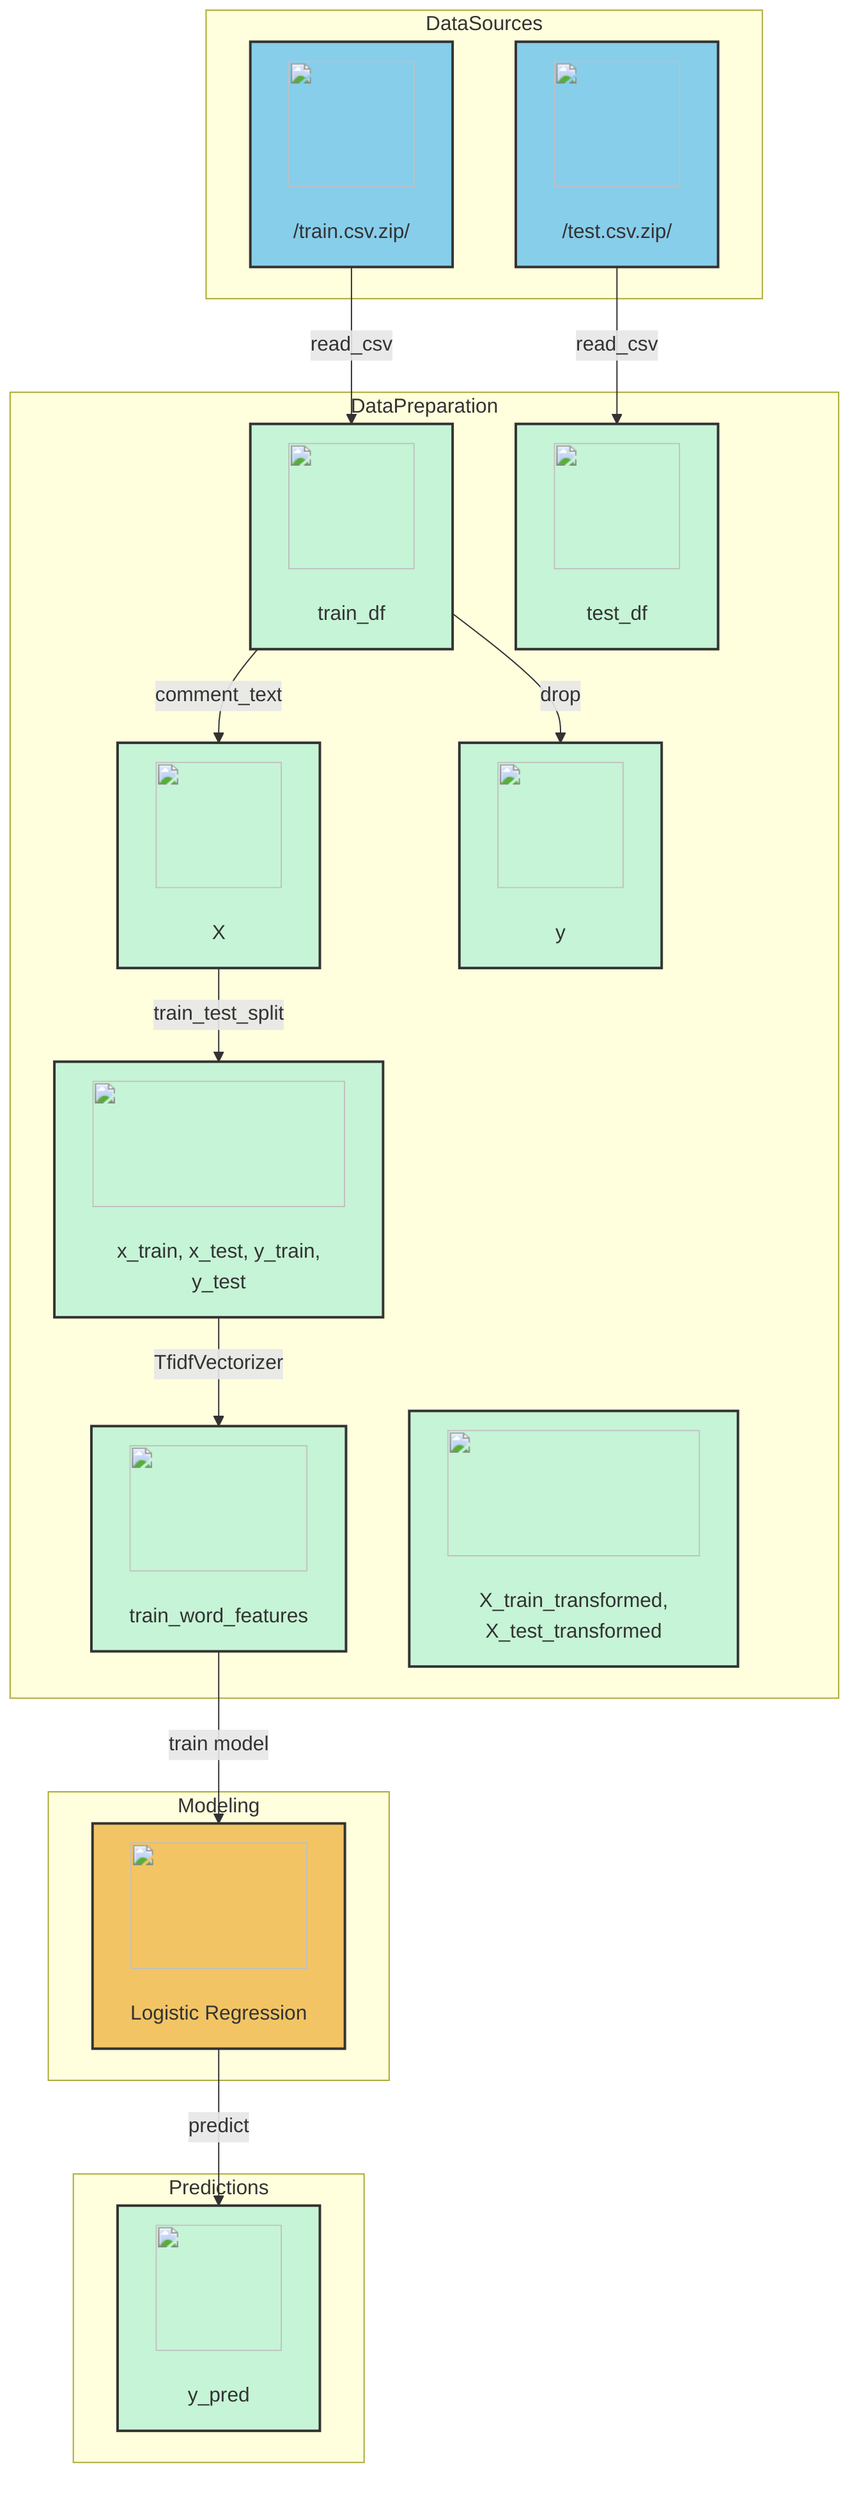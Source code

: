 flowchart TD
    subgraph DataSources
        DS1["<img src='icons/file.svg' width=100 height=100/> <br/> /train.csv.zip/"]:::DataSourceStyle
        DS2["<img src='icons/file.svg' width=100 height=100/> <br/> /test.csv.zip/"]:::DataSourceStyle
    end

    subgraph DataPreparation
        D1["<img src='icons/table.svg' width=100 height=100/> <br/> train_df"]:::VariableStyle
        D2["<img src='icons/table.svg' width=100 height=100/> <br/> test_df"]:::VariableStyle
        D3["<img src='icons/column_split.svg' width=100 height=100/> <br/> X"]:::VariableStyle
        D4["<img src='icons/column_split.svg' width=100 height=100/> <br/> y"]:::VariableStyle
        D5["<img src='icons/row_split.svg' width=100 height=100/> <br/> x_train, x_test, y_train, y_test"]:::VariableStyle
        D6["<img src='icons/column_split.svg' width=100 height=100/> <br/> train_word_features"]:::VariableStyle
        D7["<img src='icons/column_split.svg' width=100 height=100/> <br/> X_train_transformed, X_test_transformed"]:::VariableStyle
    end

    subgraph Modeling
        M1["<img src='icons/brain.svg' width=100 height=100/> <br/> Logistic Regression"]:::ModelStyle
    end

    subgraph Predictions
        P1["<img src='icons/column_split.svg' width=100 height=100/> <br/> y_pred"]:::VariableStyle
    end

    %% Links
    DS1 -->|read_csv| D1
    DS2 -->|read_csv| D2
    D1 -->|comment_text| D3
    D1 -->|drop| D4
    D3 -->|train_test_split| D5
    D5 -->|TfidfVectorizer| D6
    D6 -->|train model| M1
    M1 -->|predict| P1

    %% Styles
    classDef DataSourceStyle fill:#87CEEB,stroke:#333,stroke-width:2px;
    classDef VariableStyle fill:#C6F4D6,stroke:#333,stroke-width:2px;
    classDef ModelStyle fill:#F2C464,stroke:#333,stroke-width:2px;